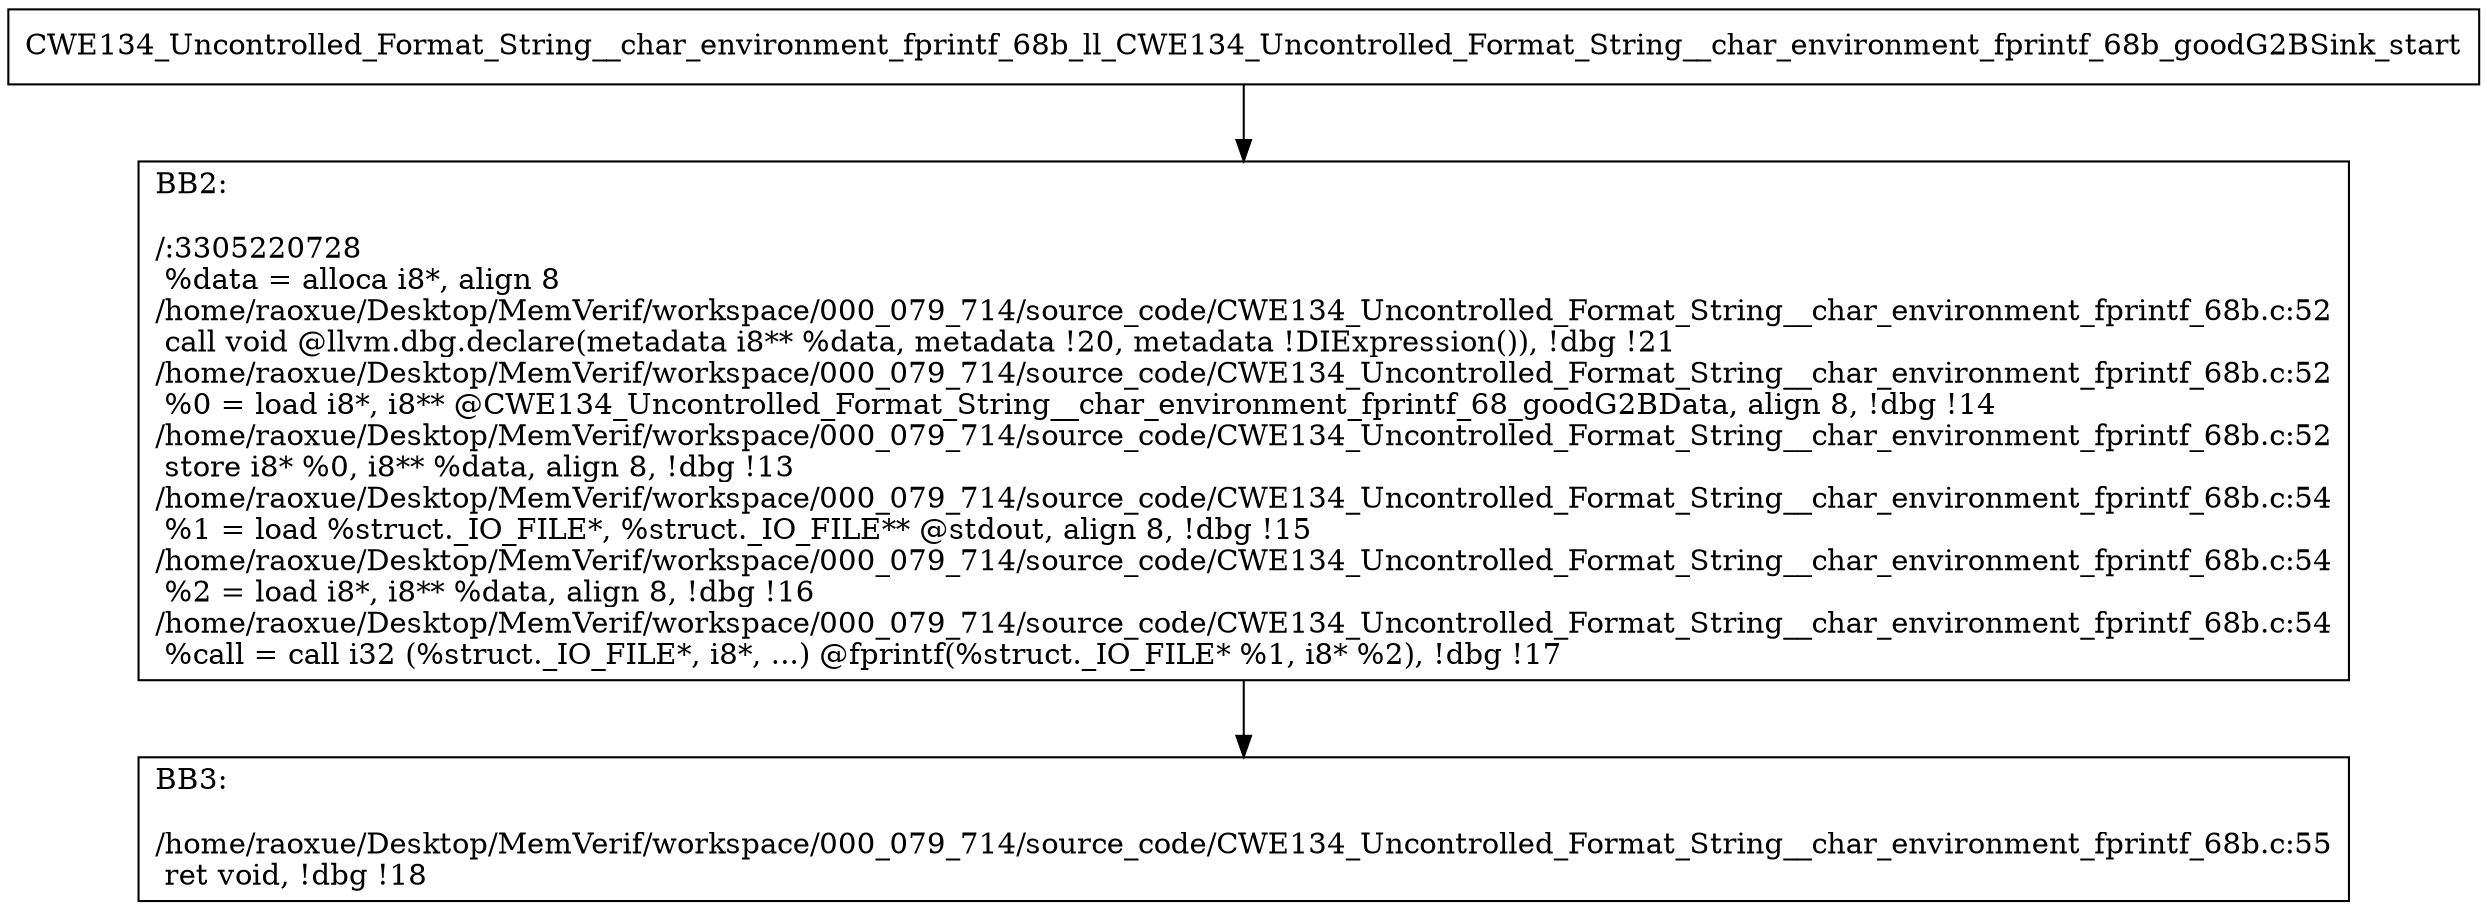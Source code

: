 digraph "CFG for'CWE134_Uncontrolled_Format_String__char_environment_fprintf_68b_ll_CWE134_Uncontrolled_Format_String__char_environment_fprintf_68b_goodG2BSink' function" {
	BBCWE134_Uncontrolled_Format_String__char_environment_fprintf_68b_ll_CWE134_Uncontrolled_Format_String__char_environment_fprintf_68b_goodG2BSink_start[shape=record,label="{CWE134_Uncontrolled_Format_String__char_environment_fprintf_68b_ll_CWE134_Uncontrolled_Format_String__char_environment_fprintf_68b_goodG2BSink_start}"];
	BBCWE134_Uncontrolled_Format_String__char_environment_fprintf_68b_ll_CWE134_Uncontrolled_Format_String__char_environment_fprintf_68b_goodG2BSink_start-> CWE134_Uncontrolled_Format_String__char_environment_fprintf_68b_ll_CWE134_Uncontrolled_Format_String__char_environment_fprintf_68b_goodG2BSinkBB2;
	CWE134_Uncontrolled_Format_String__char_environment_fprintf_68b_ll_CWE134_Uncontrolled_Format_String__char_environment_fprintf_68b_goodG2BSinkBB2 [shape=record, label="{BB2:\l\l/:3305220728\l
  %data = alloca i8*, align 8\l
/home/raoxue/Desktop/MemVerif/workspace/000_079_714/source_code/CWE134_Uncontrolled_Format_String__char_environment_fprintf_68b.c:52\l
  call void @llvm.dbg.declare(metadata i8** %data, metadata !20, metadata !DIExpression()), !dbg !21\l
/home/raoxue/Desktop/MemVerif/workspace/000_079_714/source_code/CWE134_Uncontrolled_Format_String__char_environment_fprintf_68b.c:52\l
  %0 = load i8*, i8** @CWE134_Uncontrolled_Format_String__char_environment_fprintf_68_goodG2BData, align 8, !dbg !14\l
/home/raoxue/Desktop/MemVerif/workspace/000_079_714/source_code/CWE134_Uncontrolled_Format_String__char_environment_fprintf_68b.c:52\l
  store i8* %0, i8** %data, align 8, !dbg !13\l
/home/raoxue/Desktop/MemVerif/workspace/000_079_714/source_code/CWE134_Uncontrolled_Format_String__char_environment_fprintf_68b.c:54\l
  %1 = load %struct._IO_FILE*, %struct._IO_FILE** @stdout, align 8, !dbg !15\l
/home/raoxue/Desktop/MemVerif/workspace/000_079_714/source_code/CWE134_Uncontrolled_Format_String__char_environment_fprintf_68b.c:54\l
  %2 = load i8*, i8** %data, align 8, !dbg !16\l
/home/raoxue/Desktop/MemVerif/workspace/000_079_714/source_code/CWE134_Uncontrolled_Format_String__char_environment_fprintf_68b.c:54\l
  %call = call i32 (%struct._IO_FILE*, i8*, ...) @fprintf(%struct._IO_FILE* %1, i8* %2), !dbg !17\l
}"];
	CWE134_Uncontrolled_Format_String__char_environment_fprintf_68b_ll_CWE134_Uncontrolled_Format_String__char_environment_fprintf_68b_goodG2BSinkBB2-> CWE134_Uncontrolled_Format_String__char_environment_fprintf_68b_ll_CWE134_Uncontrolled_Format_String__char_environment_fprintf_68b_goodG2BSinkBB3;
	CWE134_Uncontrolled_Format_String__char_environment_fprintf_68b_ll_CWE134_Uncontrolled_Format_String__char_environment_fprintf_68b_goodG2BSinkBB3 [shape=record, label="{BB3:\l\l/home/raoxue/Desktop/MemVerif/workspace/000_079_714/source_code/CWE134_Uncontrolled_Format_String__char_environment_fprintf_68b.c:55\l
  ret void, !dbg !18\l
}"];
}
